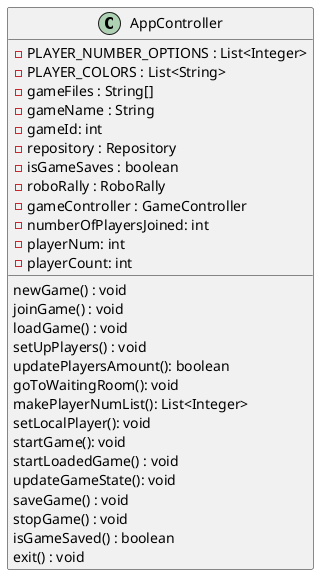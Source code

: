 @startuml
'https://plantuml.com/class-diagram

class AppController{

-PLAYER_NUMBER_OPTIONS : List<Integer>
-PLAYER_COLORS : List<String>
-gameFiles : String[]
-gameName : String
-gameId: int
-repository : Repository
-isGameSaves : boolean
-roboRally : RoboRally
-gameController : GameController
-numberOfPlayersJoined: int
-playerNum: int
-playerCount: int

newGame() : void
joinGame() : void
loadGame() : void
setUpPlayers() : void
updatePlayersAmount(): boolean
goToWaitingRoom(): void
makePlayerNumList(): List<Integer>
setLocalPlayer(): void
startGame(): void
startLoadedGame() : void
updateGameState(): void
saveGame() : void
stopGame() : void
isGameSaved() : boolean
exit() : void
}




@enduml